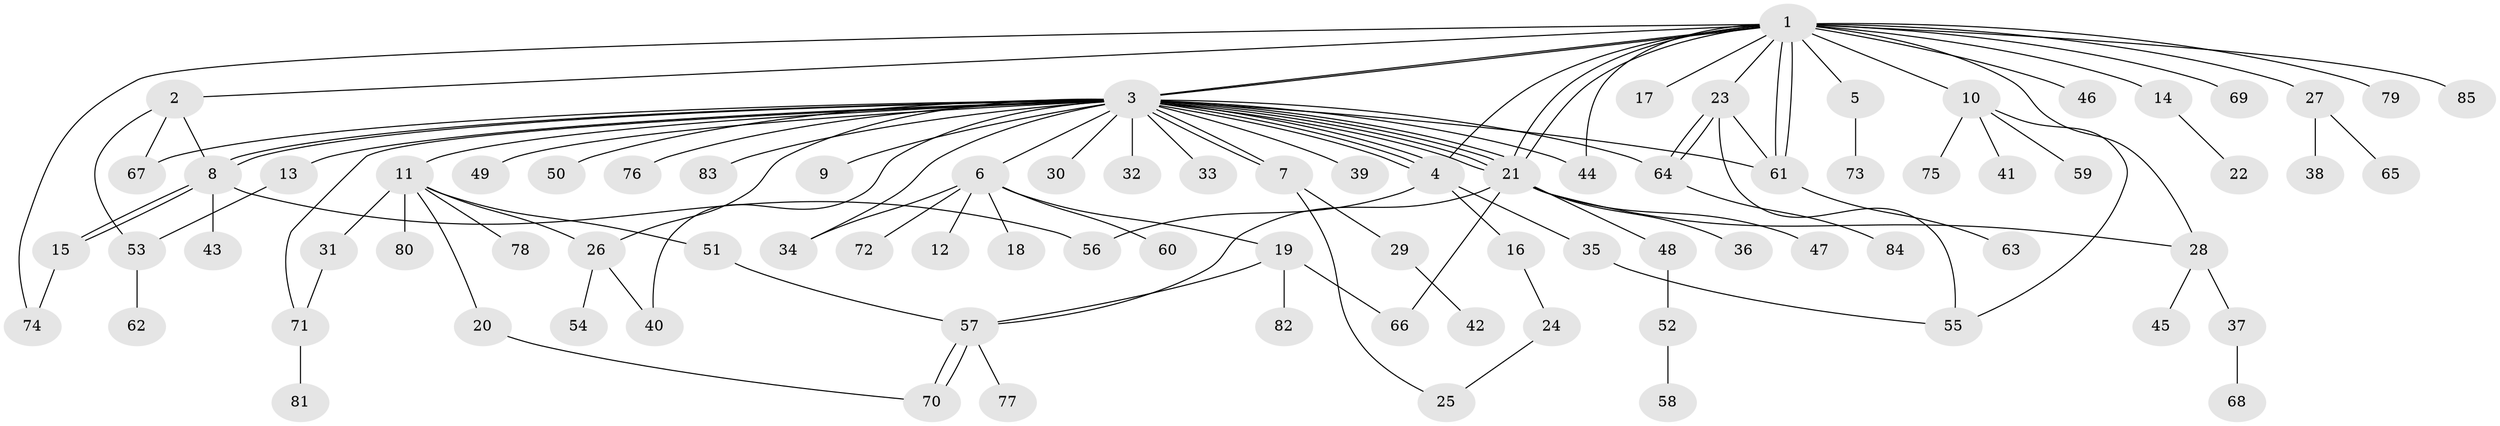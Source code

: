 // coarse degree distribution, {20: 0.015625, 4: 0.0625, 35: 0.015625, 7: 0.015625, 2: 0.203125, 6: 0.0625, 1: 0.546875, 3: 0.0625, 5: 0.015625}
// Generated by graph-tools (version 1.1) at 2025/52/02/27/25 19:52:00]
// undirected, 85 vertices, 120 edges
graph export_dot {
graph [start="1"]
  node [color=gray90,style=filled];
  1;
  2;
  3;
  4;
  5;
  6;
  7;
  8;
  9;
  10;
  11;
  12;
  13;
  14;
  15;
  16;
  17;
  18;
  19;
  20;
  21;
  22;
  23;
  24;
  25;
  26;
  27;
  28;
  29;
  30;
  31;
  32;
  33;
  34;
  35;
  36;
  37;
  38;
  39;
  40;
  41;
  42;
  43;
  44;
  45;
  46;
  47;
  48;
  49;
  50;
  51;
  52;
  53;
  54;
  55;
  56;
  57;
  58;
  59;
  60;
  61;
  62;
  63;
  64;
  65;
  66;
  67;
  68;
  69;
  70;
  71;
  72;
  73;
  74;
  75;
  76;
  77;
  78;
  79;
  80;
  81;
  82;
  83;
  84;
  85;
  1 -- 2;
  1 -- 3;
  1 -- 3;
  1 -- 4;
  1 -- 5;
  1 -- 10;
  1 -- 14;
  1 -- 17;
  1 -- 21;
  1 -- 21;
  1 -- 23;
  1 -- 27;
  1 -- 28;
  1 -- 44;
  1 -- 46;
  1 -- 61;
  1 -- 61;
  1 -- 69;
  1 -- 74;
  1 -- 79;
  1 -- 85;
  2 -- 8;
  2 -- 53;
  2 -- 67;
  3 -- 4;
  3 -- 4;
  3 -- 4;
  3 -- 6;
  3 -- 7;
  3 -- 7;
  3 -- 8;
  3 -- 8;
  3 -- 9;
  3 -- 11;
  3 -- 13;
  3 -- 21;
  3 -- 21;
  3 -- 21;
  3 -- 21;
  3 -- 26;
  3 -- 30;
  3 -- 32;
  3 -- 33;
  3 -- 34;
  3 -- 39;
  3 -- 40;
  3 -- 44;
  3 -- 49;
  3 -- 50;
  3 -- 61;
  3 -- 64;
  3 -- 67;
  3 -- 71;
  3 -- 76;
  3 -- 83;
  4 -- 16;
  4 -- 35;
  4 -- 56;
  5 -- 73;
  6 -- 12;
  6 -- 18;
  6 -- 19;
  6 -- 34;
  6 -- 60;
  6 -- 72;
  7 -- 25;
  7 -- 29;
  8 -- 15;
  8 -- 15;
  8 -- 43;
  8 -- 56;
  10 -- 41;
  10 -- 55;
  10 -- 59;
  10 -- 75;
  11 -- 20;
  11 -- 26;
  11 -- 31;
  11 -- 51;
  11 -- 78;
  11 -- 80;
  13 -- 53;
  14 -- 22;
  15 -- 74;
  16 -- 24;
  19 -- 57;
  19 -- 66;
  19 -- 82;
  20 -- 70;
  21 -- 28;
  21 -- 36;
  21 -- 47;
  21 -- 48;
  21 -- 57;
  21 -- 66;
  23 -- 55;
  23 -- 61;
  23 -- 64;
  23 -- 64;
  24 -- 25;
  26 -- 40;
  26 -- 54;
  27 -- 38;
  27 -- 65;
  28 -- 37;
  28 -- 45;
  29 -- 42;
  31 -- 71;
  35 -- 55;
  37 -- 68;
  48 -- 52;
  51 -- 57;
  52 -- 58;
  53 -- 62;
  57 -- 70;
  57 -- 70;
  57 -- 77;
  61 -- 63;
  64 -- 84;
  71 -- 81;
}
